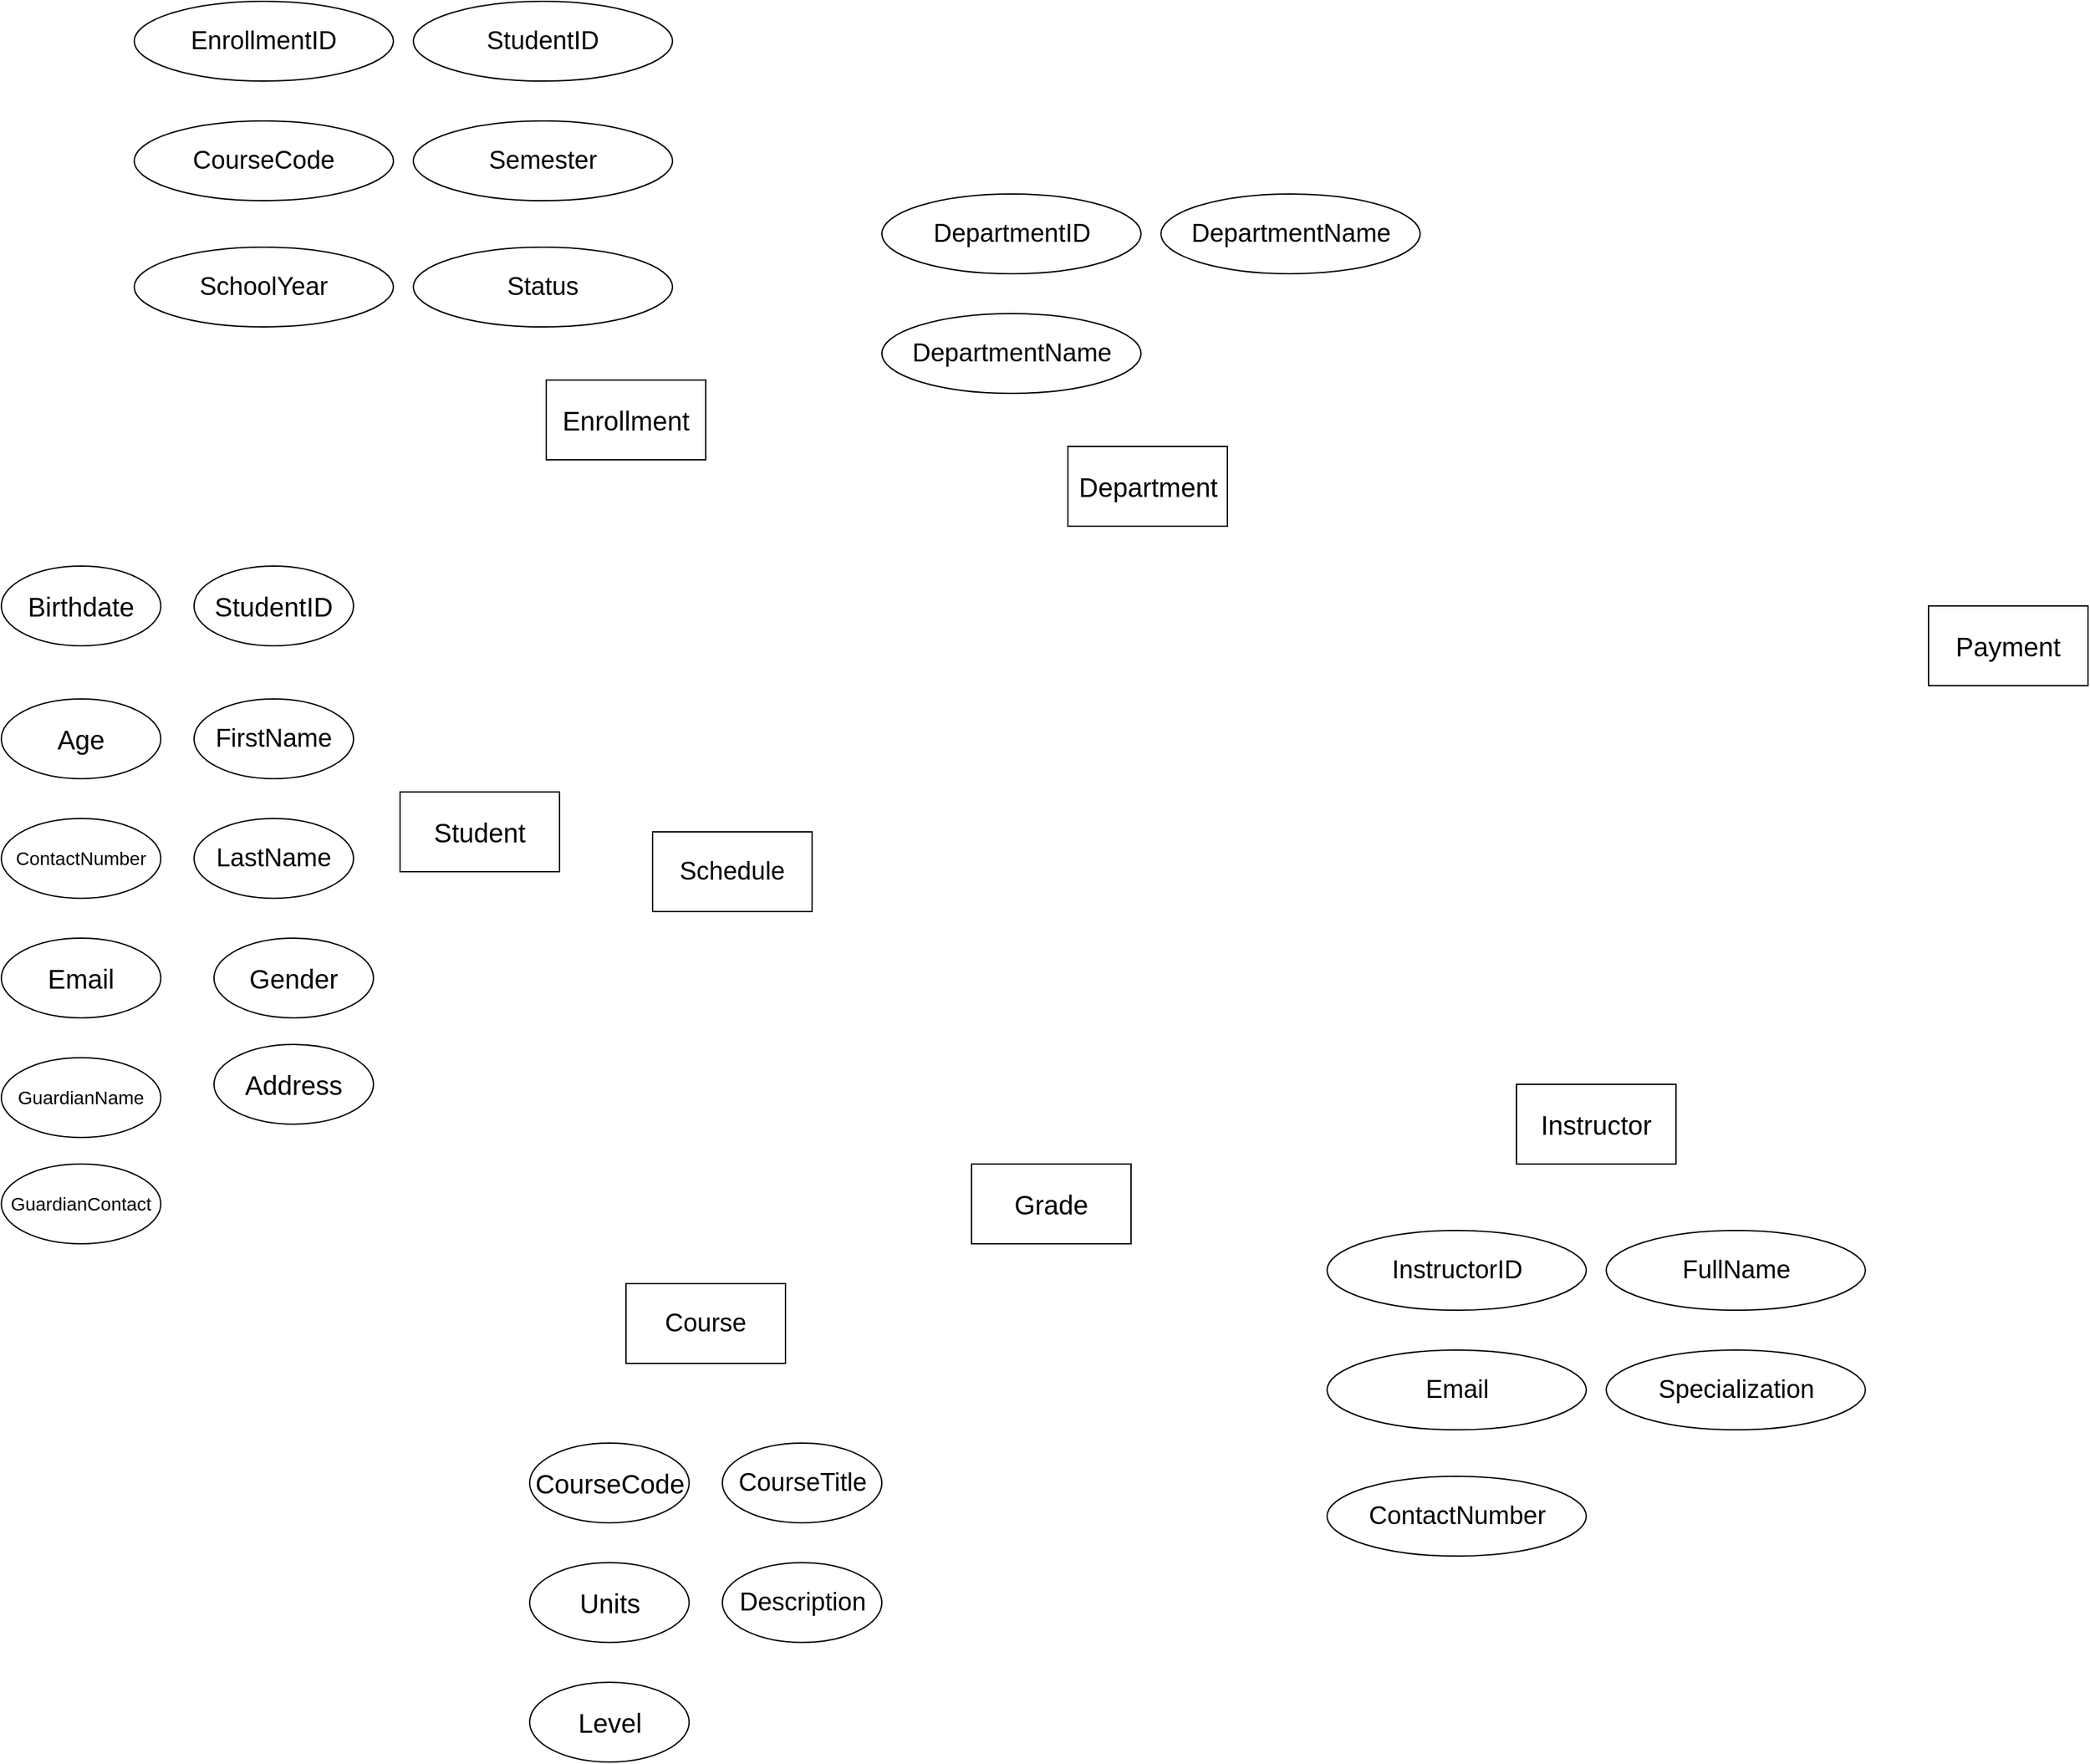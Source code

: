 <mxfile version="28.2.2">
  <diagram name="Page-1" id="AGJRzT_OhnzU_PfbtV0n">
    <mxGraphModel dx="1826" dy="1901" grid="1" gridSize="10" guides="1" tooltips="1" connect="1" arrows="1" fold="1" page="1" pageScale="1" pageWidth="850" pageHeight="1100" math="0" shadow="0">
      <root>
        <mxCell id="0" />
        <mxCell id="1" parent="0" />
        <mxCell id="HV2ZFBBPWrTVuAOWlXsi-1" value="Student" style="rounded=0;whiteSpace=wrap;html=1;fontSize=20;" parent="1" vertex="1">
          <mxGeometry x="-330" y="270" width="120" height="60" as="geometry" />
        </mxCell>
        <mxCell id="HV2ZFBBPWrTVuAOWlXsi-2" value="Course" style="rounded=0;whiteSpace=wrap;html=1;fontSize=19;" parent="1" vertex="1">
          <mxGeometry x="-160" y="640" width="120" height="60" as="geometry" />
        </mxCell>
        <mxCell id="HV2ZFBBPWrTVuAOWlXsi-3" value="Department" style="rounded=0;whiteSpace=wrap;html=1;fontSize=20;" parent="1" vertex="1">
          <mxGeometry x="172.5" y="10" width="120" height="60" as="geometry" />
        </mxCell>
        <mxCell id="HV2ZFBBPWrTVuAOWlXsi-4" value="Instructor" style="rounded=0;whiteSpace=wrap;html=1;fontSize=20;" parent="1" vertex="1">
          <mxGeometry x="510" y="490" width="120" height="60" as="geometry" />
        </mxCell>
        <mxCell id="HV2ZFBBPWrTVuAOWlXsi-6" value="Payment" style="rounded=0;whiteSpace=wrap;html=1;fontSize=20;" parent="1" vertex="1">
          <mxGeometry x="820" y="130" width="120" height="60" as="geometry" />
        </mxCell>
        <mxCell id="HV2ZFBBPWrTVuAOWlXsi-8" value="Grade" style="rounded=0;whiteSpace=wrap;html=1;fontSize=20;" parent="1" vertex="1">
          <mxGeometry x="100" y="550" width="120" height="60" as="geometry" />
        </mxCell>
        <mxCell id="HV2ZFBBPWrTVuAOWlXsi-9" value="Enrollment" style="rounded=0;whiteSpace=wrap;html=1;fontSize=20;" parent="1" vertex="1">
          <mxGeometry x="-220" y="-40" width="120" height="60" as="geometry" />
        </mxCell>
        <mxCell id="VZnbxfNPQ8UnDCiT-unX-2" value="Schedule" style="rounded=0;whiteSpace=wrap;html=1;fontSize=19;" vertex="1" parent="1">
          <mxGeometry x="-140" y="300" width="120" height="60" as="geometry" />
        </mxCell>
        <mxCell id="VZnbxfNPQ8UnDCiT-unX-3" value="StudentID" style="ellipse;whiteSpace=wrap;html=1;fontSize=20;" vertex="1" parent="1">
          <mxGeometry x="-485" y="100" width="120" height="60" as="geometry" />
        </mxCell>
        <mxCell id="VZnbxfNPQ8UnDCiT-unX-4" value="FirstName" style="ellipse;whiteSpace=wrap;html=1;fontSize=19;" vertex="1" parent="1">
          <mxGeometry x="-485" y="200" width="120" height="60" as="geometry" />
        </mxCell>
        <mxCell id="VZnbxfNPQ8UnDCiT-unX-5" value="LastName" style="ellipse;whiteSpace=wrap;html=1;fontSize=19;" vertex="1" parent="1">
          <mxGeometry x="-485" y="290" width="120" height="60" as="geometry" />
        </mxCell>
        <mxCell id="VZnbxfNPQ8UnDCiT-unX-8" value="Birthdate" style="ellipse;whiteSpace=wrap;html=1;fontSize=20;" vertex="1" parent="1">
          <mxGeometry x="-630" y="100" width="120" height="60" as="geometry" />
        </mxCell>
        <mxCell id="VZnbxfNPQ8UnDCiT-unX-9" value="Age" style="ellipse;whiteSpace=wrap;html=1;fontSize=20;" vertex="1" parent="1">
          <mxGeometry x="-630" y="200" width="120" height="60" as="geometry" />
        </mxCell>
        <mxCell id="VZnbxfNPQ8UnDCiT-unX-10" value="ContactNumber" style="ellipse;whiteSpace=wrap;html=1;fontSize=14;" vertex="1" parent="1">
          <mxGeometry x="-630" y="290" width="120" height="60" as="geometry" />
        </mxCell>
        <mxCell id="VZnbxfNPQ8UnDCiT-unX-11" value="Email" style="ellipse;whiteSpace=wrap;html=1;fontSize=20;" vertex="1" parent="1">
          <mxGeometry x="-630" y="380" width="120" height="60" as="geometry" />
        </mxCell>
        <mxCell id="VZnbxfNPQ8UnDCiT-unX-12" value="Address" style="ellipse;whiteSpace=wrap;html=1;fontSize=20;" vertex="1" parent="1">
          <mxGeometry x="-470" y="460" width="120" height="60" as="geometry" />
        </mxCell>
        <mxCell id="VZnbxfNPQ8UnDCiT-unX-13" value="GuardianContact" style="ellipse;whiteSpace=wrap;html=1;fontSize=14;" vertex="1" parent="1">
          <mxGeometry x="-630" y="550" width="120" height="60" as="geometry" />
        </mxCell>
        <mxCell id="VZnbxfNPQ8UnDCiT-unX-14" value="GuardianName" style="ellipse;whiteSpace=wrap;html=1;fontSize=14;" vertex="1" parent="1">
          <mxGeometry x="-630" y="470" width="120" height="60" as="geometry" />
        </mxCell>
        <mxCell id="VZnbxfNPQ8UnDCiT-unX-19" value="Gender" style="ellipse;whiteSpace=wrap;html=1;fontSize=20;" vertex="1" parent="1">
          <mxGeometry x="-470" y="380" width="120" height="60" as="geometry" />
        </mxCell>
        <mxCell id="VZnbxfNPQ8UnDCiT-unX-20" value="CourseTitle" style="ellipse;whiteSpace=wrap;html=1;fontSize=19;" vertex="1" parent="1">
          <mxGeometry x="-87.5" y="760" width="120" height="60" as="geometry" />
        </mxCell>
        <mxCell id="VZnbxfNPQ8UnDCiT-unX-21" value="Description" style="ellipse;whiteSpace=wrap;html=1;fontSize=19;" vertex="1" parent="1">
          <mxGeometry x="-87.5" y="850" width="120" height="60" as="geometry" />
        </mxCell>
        <mxCell id="VZnbxfNPQ8UnDCiT-unX-22" value="CourseCode" style="ellipse;whiteSpace=wrap;html=1;fontSize=20;" vertex="1" parent="1">
          <mxGeometry x="-232.5" y="760" width="120" height="60" as="geometry" />
        </mxCell>
        <mxCell id="VZnbxfNPQ8UnDCiT-unX-23" value="Units" style="ellipse;whiteSpace=wrap;html=1;fontSize=20;" vertex="1" parent="1">
          <mxGeometry x="-232.5" y="850" width="120" height="60" as="geometry" />
        </mxCell>
        <mxCell id="VZnbxfNPQ8UnDCiT-unX-24" value="Level" style="ellipse;whiteSpace=wrap;html=1;fontSize=20;" vertex="1" parent="1">
          <mxGeometry x="-232.5" y="940" width="120" height="60" as="geometry" />
        </mxCell>
        <mxCell id="VZnbxfNPQ8UnDCiT-unX-25" value="DepartmentName" style="ellipse;whiteSpace=wrap;html=1;fontSize=19;" vertex="1" parent="1">
          <mxGeometry x="242.5" y="-180" width="195" height="60" as="geometry" />
        </mxCell>
        <mxCell id="VZnbxfNPQ8UnDCiT-unX-28" value="DepartmentID" style="ellipse;whiteSpace=wrap;html=1;fontSize=19;" vertex="1" parent="1">
          <mxGeometry x="32.5" y="-180" width="195" height="60" as="geometry" />
        </mxCell>
        <mxCell id="VZnbxfNPQ8UnDCiT-unX-29" value="DepartmentName" style="ellipse;whiteSpace=wrap;html=1;fontSize=19;" vertex="1" parent="1">
          <mxGeometry x="32.5" y="-90" width="195" height="60" as="geometry" />
        </mxCell>
        <mxCell id="VZnbxfNPQ8UnDCiT-unX-30" value="FullName" style="ellipse;whiteSpace=wrap;html=1;fontSize=19;" vertex="1" parent="1">
          <mxGeometry x="577.5" y="600" width="195" height="60" as="geometry" />
        </mxCell>
        <mxCell id="VZnbxfNPQ8UnDCiT-unX-31" value="InstructorID" style="ellipse;whiteSpace=wrap;html=1;fontSize=19;" vertex="1" parent="1">
          <mxGeometry x="367.5" y="600" width="195" height="60" as="geometry" />
        </mxCell>
        <mxCell id="VZnbxfNPQ8UnDCiT-unX-32" value="Email" style="ellipse;whiteSpace=wrap;html=1;fontSize=19;" vertex="1" parent="1">
          <mxGeometry x="367.5" y="690" width="195" height="60" as="geometry" />
        </mxCell>
        <mxCell id="VZnbxfNPQ8UnDCiT-unX-33" value="ContactNumber" style="ellipse;whiteSpace=wrap;html=1;fontSize=19;" vertex="1" parent="1">
          <mxGeometry x="367.5" y="785" width="195" height="60" as="geometry" />
        </mxCell>
        <mxCell id="VZnbxfNPQ8UnDCiT-unX-34" value="Specialization" style="ellipse;whiteSpace=wrap;html=1;fontSize=19;" vertex="1" parent="1">
          <mxGeometry x="577.5" y="690" width="195" height="60" as="geometry" />
        </mxCell>
        <mxCell id="VZnbxfNPQ8UnDCiT-unX-35" value="StudentID" style="ellipse;whiteSpace=wrap;html=1;fontSize=19;" vertex="1" parent="1">
          <mxGeometry x="-320" y="-325" width="195" height="60" as="geometry" />
        </mxCell>
        <mxCell id="VZnbxfNPQ8UnDCiT-unX-36" value="EnrollmentID" style="ellipse;whiteSpace=wrap;html=1;fontSize=19;" vertex="1" parent="1">
          <mxGeometry x="-530" y="-325" width="195" height="60" as="geometry" />
        </mxCell>
        <mxCell id="VZnbxfNPQ8UnDCiT-unX-37" value="CourseCode" style="ellipse;whiteSpace=wrap;html=1;fontSize=19;" vertex="1" parent="1">
          <mxGeometry x="-530" y="-235" width="195" height="60" as="geometry" />
        </mxCell>
        <mxCell id="VZnbxfNPQ8UnDCiT-unX-38" value="SchoolYear" style="ellipse;whiteSpace=wrap;html=1;fontSize=19;" vertex="1" parent="1">
          <mxGeometry x="-530" y="-140" width="195" height="60" as="geometry" />
        </mxCell>
        <mxCell id="VZnbxfNPQ8UnDCiT-unX-39" value="Semester" style="ellipse;whiteSpace=wrap;html=1;fontSize=19;" vertex="1" parent="1">
          <mxGeometry x="-320" y="-235" width="195" height="60" as="geometry" />
        </mxCell>
        <mxCell id="VZnbxfNPQ8UnDCiT-unX-40" value="Status" style="ellipse;whiteSpace=wrap;html=1;fontSize=19;" vertex="1" parent="1">
          <mxGeometry x="-320" y="-140" width="195" height="60" as="geometry" />
        </mxCell>
      </root>
    </mxGraphModel>
  </diagram>
</mxfile>
